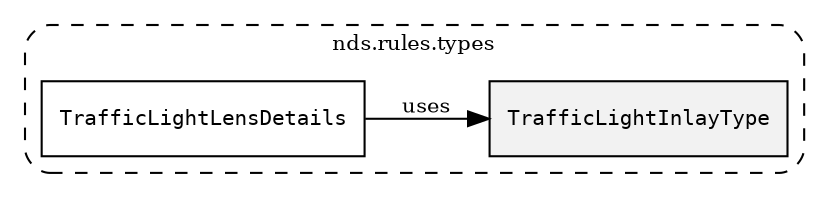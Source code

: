 /**
 * This dot file creates symbol collaboration diagram for TrafficLightInlayType.
 */
digraph ZSERIO
{
    node [shape=box, fontsize=10];
    rankdir="LR";
    fontsize=10;
    tooltip="TrafficLightInlayType collaboration diagram";

    subgraph "cluster_nds.rules.types"
    {
        style="dashed, rounded";
        label="nds.rules.types";
        tooltip="Package nds.rules.types";
        href="../../../content/packages/nds.rules.types.html#Package-nds-rules-types";
        target="_parent";

        "TrafficLightInlayType" [style="filled", fillcolor="#0000000D", target="_parent", label=<<font face="monospace"><table align="center" border="0" cellspacing="0" cellpadding="0"><tr><td href="../../../content/packages/nds.rules.types.html#Enum-TrafficLightInlayType" title="Enum defined in nds.rules.types">TrafficLightInlayType</td></tr></table></font>>];
        "TrafficLightLensDetails" [target="_parent", label=<<font face="monospace"><table align="center" border="0" cellspacing="0" cellpadding="0"><tr><td href="../../../content/packages/nds.rules.types.html#Structure-TrafficLightLensDetails" title="Structure defined in nds.rules.types">TrafficLightLensDetails</td></tr></table></font>>];
    }

    "TrafficLightLensDetails" -> "TrafficLightInlayType" [label="uses", fontsize=10];
}
